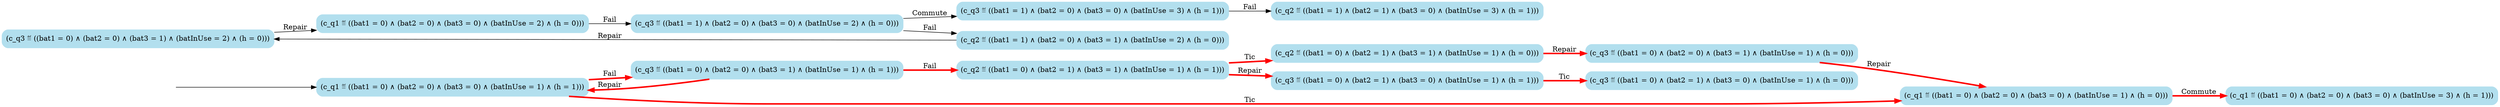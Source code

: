 digraph G {

	rankdir = LR;

	start_c_q1_21[style=invisible];

	node[shape=box, style="rounded, filled", color=lightblue2];

	c_q3_29[label="(c_q3 ≝ ((bat1 = 0) ∧ (bat2 = 0) ∧ (bat3 = 1) ∧ (batInUse = 2) ∧ (h = 0)))"];
	c_q3_14[label="(c_q3 ≝ ((bat1 = 0) ∧ (bat2 = 0) ∧ (bat3 = 1) ∧ (batInUse = 1) ∧ (h = 0)))"];
	c_q3_22[label="(c_q3 ≝ ((bat1 = 0) ∧ (bat2 = 0) ∧ (bat3 = 1) ∧ (batInUse = 1) ∧ (h = 1)))"];
	c_q2_17[label="(c_q2 ≝ ((bat1 = 1) ∧ (bat2 = 1) ∧ (bat3 = 0) ∧ (batInUse = 3) ∧ (h = 1)))"];
	c_q1_3[label="(c_q1 ≝ ((bat1 = 0) ∧ (bat2 = 0) ∧ (bat3 = 0) ∧ (batInUse = 3) ∧ (h = 1)))"];
	c_q3_30[label="(c_q3 ≝ ((bat1 = 1) ∧ (bat2 = 0) ∧ (bat3 = 0) ∧ (batInUse = 2) ∧ (h = 0)))"];
	c_q2_8[label="(c_q2 ≝ ((bat1 = 0) ∧ (bat2 = 1) ∧ (bat3 = 1) ∧ (batInUse = 1) ∧ (h = 0)))"];
	c_q2_24[label="(c_q2 ≝ ((bat1 = 0) ∧ (bat2 = 1) ∧ (bat3 = 1) ∧ (batInUse = 1) ∧ (h = 1)))"];
	c_q3_16[label="(c_q3 ≝ ((bat1 = 1) ∧ (bat2 = 0) ∧ (bat3 = 0) ∧ (batInUse = 3) ∧ (h = 1)))"];
	c_q2_31[label="(c_q2 ≝ ((bat1 = 1) ∧ (bat2 = 0) ∧ (bat3 = 1) ∧ (batInUse = 2) ∧ (h = 0)))"];
	c_q3_11[label="(c_q3 ≝ ((bat1 = 0) ∧ (bat2 = 1) ∧ (bat3 = 0) ∧ (batInUse = 1) ∧ (h = 0)))"];
	c_q3_25[label="(c_q3 ≝ ((bat1 = 0) ∧ (bat2 = 1) ∧ (bat3 = 0) ∧ (batInUse = 1) ∧ (h = 1)))"];
	c_q1_27[label="(c_q1 ≝ ((bat1 = 0) ∧ (bat2 = 0) ∧ (bat3 = 0) ∧ (batInUse = 2) ∧ (h = 0)))"];
	c_q1_15[label="(c_q1 ≝ ((bat1 = 0) ∧ (bat2 = 0) ∧ (bat3 = 0) ∧ (batInUse = 1) ∧ (h = 0)))"];
	c_q1_21[label="(c_q1 ≝ ((bat1 = 0) ∧ (bat2 = 0) ∧ (bat3 = 0) ∧ (batInUse = 1) ∧ (h = 1)))"];

	start_c_q1_21 -> c_q1_21;
	c_q1_21 -> c_q1_15[label="Tic", penwidth=3, color=red];
	c_q1_15 -> c_q1_3[label="Commute", penwidth=3, color=red];
	c_q1_27 -> c_q3_30[label="Fail"];
	c_q2_24 -> c_q2_8[label="Tic", penwidth=3, color=red];
	c_q2_8 -> c_q3_14[label="Repair", penwidth=3, color=red];
	c_q3_25 -> c_q3_11[label="Tic", penwidth=3, color=red];
	c_q3_30 -> c_q3_16[label="Commute"];
	c_q3_14 -> c_q1_15[label="Repair", penwidth=3, color=red];
	c_q3_16 -> c_q2_17[label="Fail"];
	c_q1_21 -> c_q3_22[label="Fail", penwidth=3, color=red];
	c_q3_22 -> c_q1_21[label="Repair", penwidth=3, color=red];
	c_q3_22 -> c_q2_24[label="Fail", penwidth=3, color=red];
	c_q2_24 -> c_q3_25[label="Repair", penwidth=3, color=red];
	c_q3_29 -> c_q1_27[label="Repair"];
	c_q2_31 -> c_q3_29[label="Repair"];
	c_q3_30 -> c_q2_31[label="Fail"];

}
